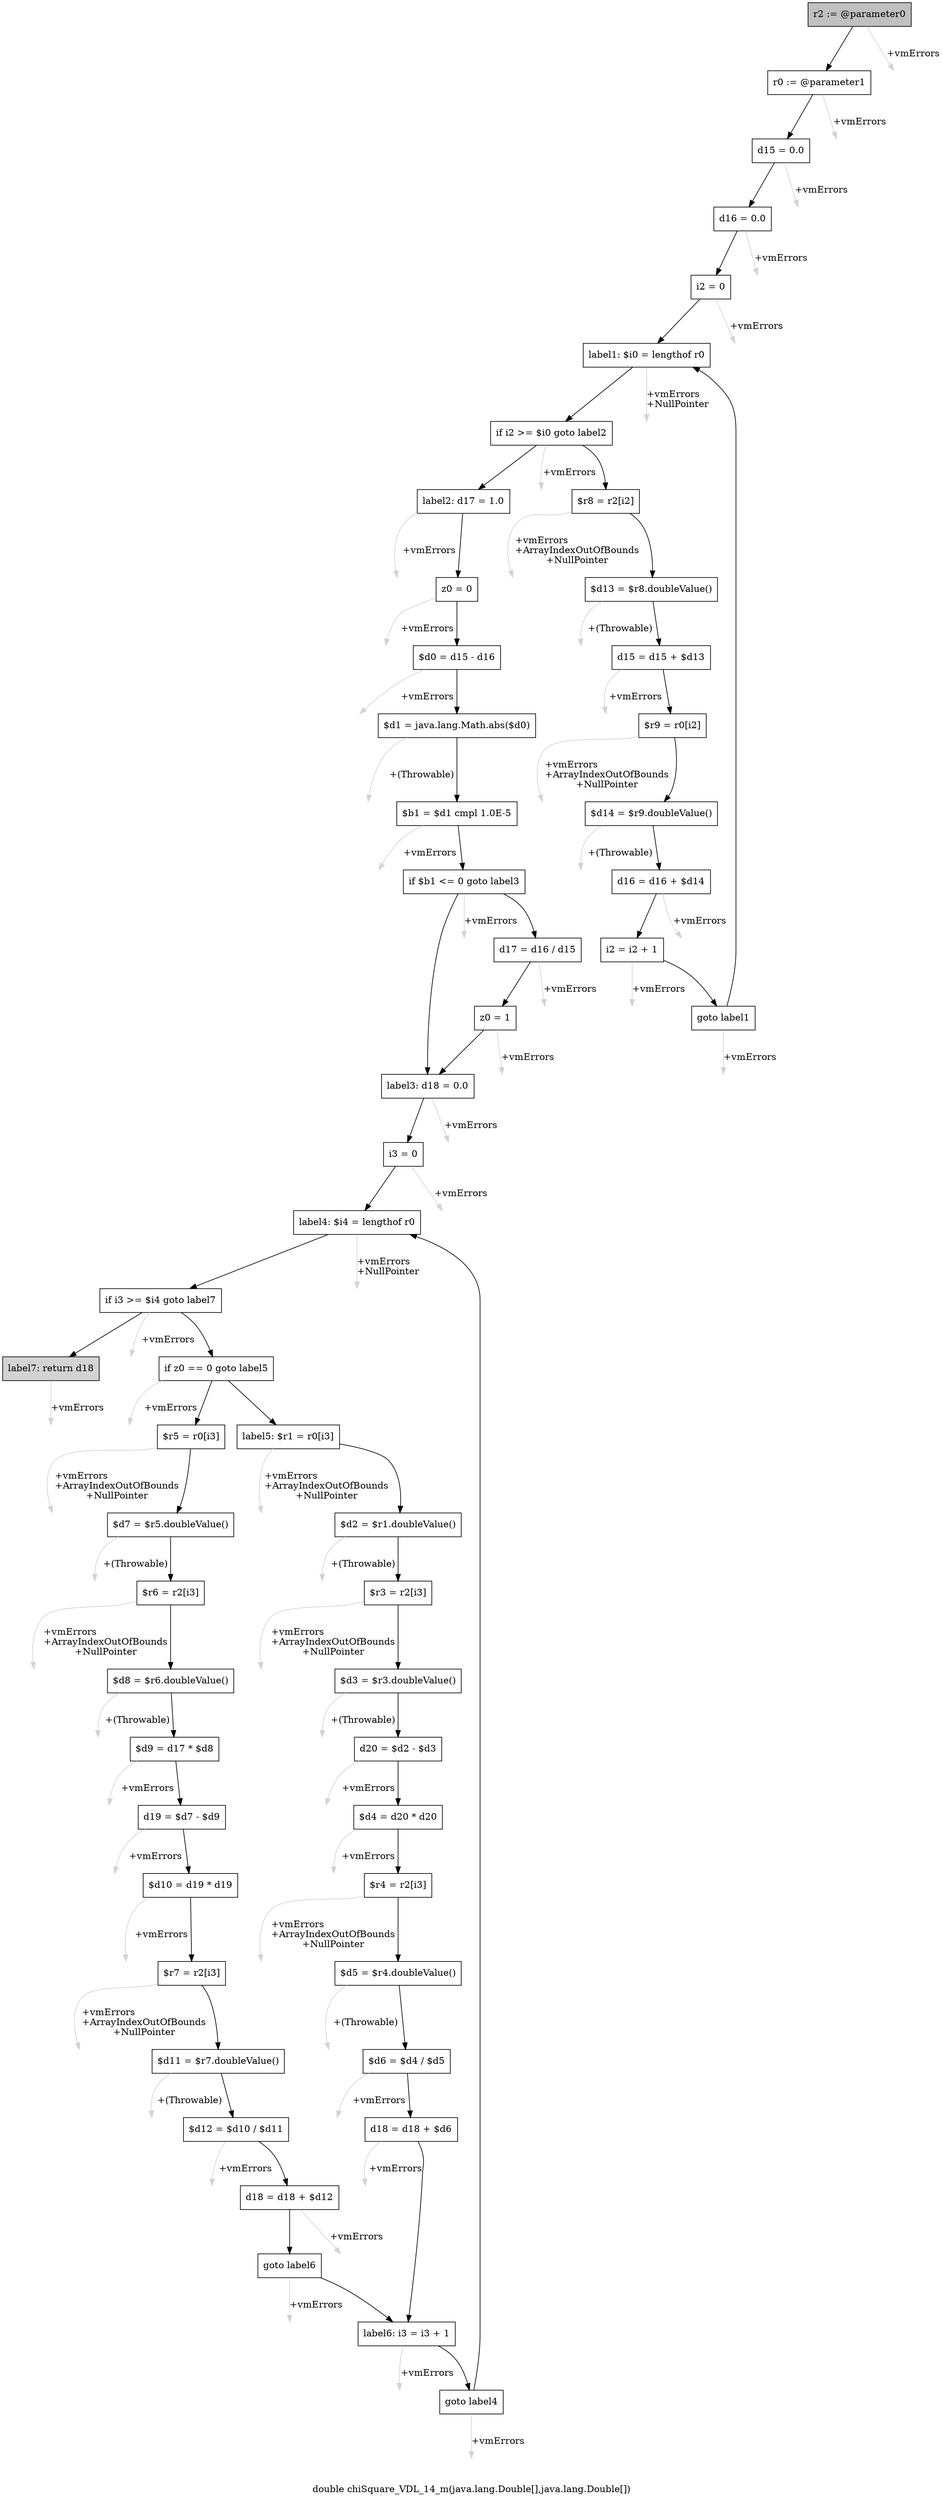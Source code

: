 digraph "double chiSquare_VDL_14_m(java.lang.Double[],java.lang.Double[])" {
    label="double chiSquare_VDL_14_m(java.lang.Double[],java.lang.Double[])";
    node [shape=box];
    "0" [style=filled,fillcolor=gray,label="r2 := @parameter0",];
    "1" [label="r0 := @parameter1",];
    "0"->"1" [color=black,];
    "53" [style=invis,label="Esc",];
    "0"->"53" [color=lightgray,label="\l+vmErrors",];
    "2" [label="d15 = 0.0",];
    "1"->"2" [color=black,];
    "54" [style=invis,label="Esc",];
    "1"->"54" [color=lightgray,label="\l+vmErrors",];
    "3" [label="d16 = 0.0",];
    "2"->"3" [color=black,];
    "55" [style=invis,label="Esc",];
    "2"->"55" [color=lightgray,label="\l+vmErrors",];
    "4" [label="i2 = 0",];
    "3"->"4" [color=black,];
    "56" [style=invis,label="Esc",];
    "3"->"56" [color=lightgray,label="\l+vmErrors",];
    "5" [label="label1: $i0 = lengthof r0",];
    "4"->"5" [color=black,];
    "57" [style=invis,label="Esc",];
    "4"->"57" [color=lightgray,label="\l+vmErrors",];
    "6" [label="if i2 >= $i0 goto label2",];
    "5"->"6" [color=black,];
    "58" [style=invis,label="Esc",];
    "5"->"58" [color=lightgray,label="\l+vmErrors\l+NullPointer",];
    "7" [label="$r8 = r2[i2]",];
    "6"->"7" [color=black,];
    "15" [label="label2: d17 = 1.0",];
    "6"->"15" [color=black,];
    "59" [style=invis,label="Esc",];
    "6"->"59" [color=lightgray,label="\l+vmErrors",];
    "8" [label="$d13 = $r8.doubleValue()",];
    "7"->"8" [color=black,];
    "60" [style=invis,label="Esc",];
    "7"->"60" [color=lightgray,label="\l+vmErrors\l+ArrayIndexOutOfBounds\l+NullPointer",];
    "9" [label="d15 = d15 + $d13",];
    "8"->"9" [color=black,];
    "61" [style=invis,label="Esc",];
    "8"->"61" [color=lightgray,label="\l+(Throwable)",];
    "10" [label="$r9 = r0[i2]",];
    "9"->"10" [color=black,];
    "62" [style=invis,label="Esc",];
    "9"->"62" [color=lightgray,label="\l+vmErrors",];
    "11" [label="$d14 = $r9.doubleValue()",];
    "10"->"11" [color=black,];
    "63" [style=invis,label="Esc",];
    "10"->"63" [color=lightgray,label="\l+vmErrors\l+ArrayIndexOutOfBounds\l+NullPointer",];
    "12" [label="d16 = d16 + $d14",];
    "11"->"12" [color=black,];
    "64" [style=invis,label="Esc",];
    "11"->"64" [color=lightgray,label="\l+(Throwable)",];
    "13" [label="i2 = i2 + 1",];
    "12"->"13" [color=black,];
    "65" [style=invis,label="Esc",];
    "12"->"65" [color=lightgray,label="\l+vmErrors",];
    "14" [label="goto label1",];
    "13"->"14" [color=black,];
    "66" [style=invis,label="Esc",];
    "13"->"66" [color=lightgray,label="\l+vmErrors",];
    "14"->"5" [color=black,];
    "67" [style=invis,label="Esc",];
    "14"->"67" [color=lightgray,label="\l+vmErrors",];
    "16" [label="z0 = 0",];
    "15"->"16" [color=black,];
    "68" [style=invis,label="Esc",];
    "15"->"68" [color=lightgray,label="\l+vmErrors",];
    "17" [label="$d0 = d15 - d16",];
    "16"->"17" [color=black,];
    "69" [style=invis,label="Esc",];
    "16"->"69" [color=lightgray,label="\l+vmErrors",];
    "18" [label="$d1 = java.lang.Math.abs($d0)",];
    "17"->"18" [color=black,];
    "70" [style=invis,label="Esc",];
    "17"->"70" [color=lightgray,label="\l+vmErrors",];
    "19" [label="$b1 = $d1 cmpl 1.0E-5",];
    "18"->"19" [color=black,];
    "71" [style=invis,label="Esc",];
    "18"->"71" [color=lightgray,label="\l+(Throwable)",];
    "20" [label="if $b1 <= 0 goto label3",];
    "19"->"20" [color=black,];
    "72" [style=invis,label="Esc",];
    "19"->"72" [color=lightgray,label="\l+vmErrors",];
    "21" [label="d17 = d16 / d15",];
    "20"->"21" [color=black,];
    "23" [label="label3: d18 = 0.0",];
    "20"->"23" [color=black,];
    "73" [style=invis,label="Esc",];
    "20"->"73" [color=lightgray,label="\l+vmErrors",];
    "22" [label="z0 = 1",];
    "21"->"22" [color=black,];
    "74" [style=invis,label="Esc",];
    "21"->"74" [color=lightgray,label="\l+vmErrors",];
    "22"->"23" [color=black,];
    "75" [style=invis,label="Esc",];
    "22"->"75" [color=lightgray,label="\l+vmErrors",];
    "24" [label="i3 = 0",];
    "23"->"24" [color=black,];
    "76" [style=invis,label="Esc",];
    "23"->"76" [color=lightgray,label="\l+vmErrors",];
    "25" [label="label4: $i4 = lengthof r0",];
    "24"->"25" [color=black,];
    "77" [style=invis,label="Esc",];
    "24"->"77" [color=lightgray,label="\l+vmErrors",];
    "26" [label="if i3 >= $i4 goto label7",];
    "25"->"26" [color=black,];
    "78" [style=invis,label="Esc",];
    "25"->"78" [color=lightgray,label="\l+vmErrors\l+NullPointer",];
    "27" [label="if z0 == 0 goto label5",];
    "26"->"27" [color=black,];
    "52" [style=filled,fillcolor=lightgray,label="label7: return d18",];
    "26"->"52" [color=black,];
    "79" [style=invis,label="Esc",];
    "26"->"79" [color=lightgray,label="\l+vmErrors",];
    "28" [label="$r5 = r0[i3]",];
    "27"->"28" [color=black,];
    "40" [label="label5: $r1 = r0[i3]",];
    "27"->"40" [color=black,];
    "80" [style=invis,label="Esc",];
    "27"->"80" [color=lightgray,label="\l+vmErrors",];
    "29" [label="$d7 = $r5.doubleValue()",];
    "28"->"29" [color=black,];
    "81" [style=invis,label="Esc",];
    "28"->"81" [color=lightgray,label="\l+vmErrors\l+ArrayIndexOutOfBounds\l+NullPointer",];
    "30" [label="$r6 = r2[i3]",];
    "29"->"30" [color=black,];
    "82" [style=invis,label="Esc",];
    "29"->"82" [color=lightgray,label="\l+(Throwable)",];
    "31" [label="$d8 = $r6.doubleValue()",];
    "30"->"31" [color=black,];
    "83" [style=invis,label="Esc",];
    "30"->"83" [color=lightgray,label="\l+vmErrors\l+ArrayIndexOutOfBounds\l+NullPointer",];
    "32" [label="$d9 = d17 * $d8",];
    "31"->"32" [color=black,];
    "84" [style=invis,label="Esc",];
    "31"->"84" [color=lightgray,label="\l+(Throwable)",];
    "33" [label="d19 = $d7 - $d9",];
    "32"->"33" [color=black,];
    "85" [style=invis,label="Esc",];
    "32"->"85" [color=lightgray,label="\l+vmErrors",];
    "34" [label="$d10 = d19 * d19",];
    "33"->"34" [color=black,];
    "86" [style=invis,label="Esc",];
    "33"->"86" [color=lightgray,label="\l+vmErrors",];
    "35" [label="$r7 = r2[i3]",];
    "34"->"35" [color=black,];
    "87" [style=invis,label="Esc",];
    "34"->"87" [color=lightgray,label="\l+vmErrors",];
    "36" [label="$d11 = $r7.doubleValue()",];
    "35"->"36" [color=black,];
    "88" [style=invis,label="Esc",];
    "35"->"88" [color=lightgray,label="\l+vmErrors\l+ArrayIndexOutOfBounds\l+NullPointer",];
    "37" [label="$d12 = $d10 / $d11",];
    "36"->"37" [color=black,];
    "89" [style=invis,label="Esc",];
    "36"->"89" [color=lightgray,label="\l+(Throwable)",];
    "38" [label="d18 = d18 + $d12",];
    "37"->"38" [color=black,];
    "90" [style=invis,label="Esc",];
    "37"->"90" [color=lightgray,label="\l+vmErrors",];
    "39" [label="goto label6",];
    "38"->"39" [color=black,];
    "91" [style=invis,label="Esc",];
    "38"->"91" [color=lightgray,label="\l+vmErrors",];
    "50" [label="label6: i3 = i3 + 1",];
    "39"->"50" [color=black,];
    "92" [style=invis,label="Esc",];
    "39"->"92" [color=lightgray,label="\l+vmErrors",];
    "41" [label="$d2 = $r1.doubleValue()",];
    "40"->"41" [color=black,];
    "93" [style=invis,label="Esc",];
    "40"->"93" [color=lightgray,label="\l+vmErrors\l+ArrayIndexOutOfBounds\l+NullPointer",];
    "42" [label="$r3 = r2[i3]",];
    "41"->"42" [color=black,];
    "94" [style=invis,label="Esc",];
    "41"->"94" [color=lightgray,label="\l+(Throwable)",];
    "43" [label="$d3 = $r3.doubleValue()",];
    "42"->"43" [color=black,];
    "95" [style=invis,label="Esc",];
    "42"->"95" [color=lightgray,label="\l+vmErrors\l+ArrayIndexOutOfBounds\l+NullPointer",];
    "44" [label="d20 = $d2 - $d3",];
    "43"->"44" [color=black,];
    "96" [style=invis,label="Esc",];
    "43"->"96" [color=lightgray,label="\l+(Throwable)",];
    "45" [label="$d4 = d20 * d20",];
    "44"->"45" [color=black,];
    "97" [style=invis,label="Esc",];
    "44"->"97" [color=lightgray,label="\l+vmErrors",];
    "46" [label="$r4 = r2[i3]",];
    "45"->"46" [color=black,];
    "98" [style=invis,label="Esc",];
    "45"->"98" [color=lightgray,label="\l+vmErrors",];
    "47" [label="$d5 = $r4.doubleValue()",];
    "46"->"47" [color=black,];
    "99" [style=invis,label="Esc",];
    "46"->"99" [color=lightgray,label="\l+vmErrors\l+ArrayIndexOutOfBounds\l+NullPointer",];
    "48" [label="$d6 = $d4 / $d5",];
    "47"->"48" [color=black,];
    "100" [style=invis,label="Esc",];
    "47"->"100" [color=lightgray,label="\l+(Throwable)",];
    "49" [label="d18 = d18 + $d6",];
    "48"->"49" [color=black,];
    "101" [style=invis,label="Esc",];
    "48"->"101" [color=lightgray,label="\l+vmErrors",];
    "49"->"50" [color=black,];
    "102" [style=invis,label="Esc",];
    "49"->"102" [color=lightgray,label="\l+vmErrors",];
    "51" [label="goto label4",];
    "50"->"51" [color=black,];
    "103" [style=invis,label="Esc",];
    "50"->"103" [color=lightgray,label="\l+vmErrors",];
    "51"->"25" [color=black,];
    "104" [style=invis,label="Esc",];
    "51"->"104" [color=lightgray,label="\l+vmErrors",];
    "105" [style=invis,label="Esc",];
    "52"->"105" [color=lightgray,label="\l+vmErrors",];
}
